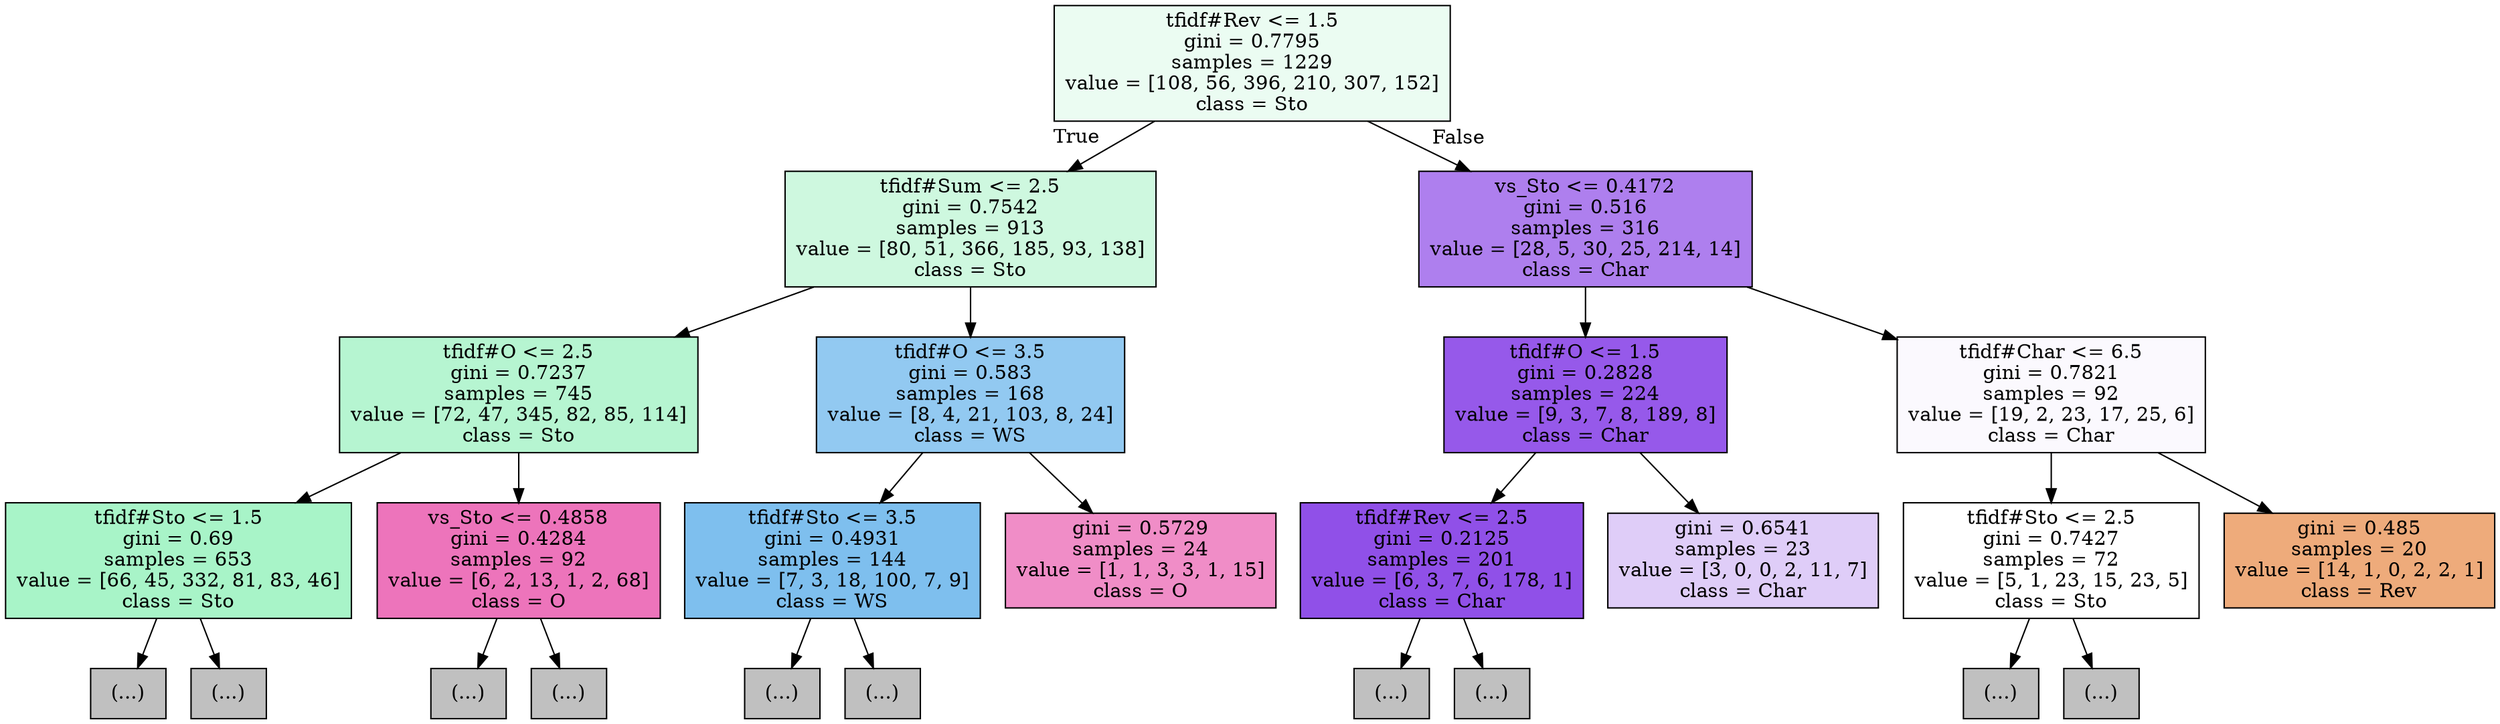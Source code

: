 digraph Tree {
node [shape=box, style="filled", color="black"] ;
0 [label="tfidf#Rev <= 1.5\ngini = 0.7795\nsamples = 1229\nvalue = [108, 56, 396, 210, 307, 152]\nclass = Sto", fillcolor="#39e58119"] ;
1 [label="tfidf#Sum <= 2.5\ngini = 0.7542\nsamples = 913\nvalue = [80, 51, 366, 185, 93, 138]\nclass = Sto", fillcolor="#39e5813f"] ;
0 -> 1 [labeldistance=2.5, labelangle=45, headlabel="True"] ;
2 [label="tfidf#O <= 2.5\ngini = 0.7237\nsamples = 745\nvalue = [72, 47, 345, 82, 85, 114]\nclass = Sto", fillcolor="#39e5815d"] ;
1 -> 2 ;
3 [label="tfidf#Sto <= 1.5\ngini = 0.69\nsamples = 653\nvalue = [66, 45, 332, 81, 83, 46]\nclass = Sto", fillcolor="#39e5816f"] ;
2 -> 3 ;
4 [label="(...)", fillcolor="#C0C0C0"] ;
3 -> 4 ;
51 [label="(...)", fillcolor="#C0C0C0"] ;
3 -> 51 ;
76 [label="vs_Sto <= 0.4858\ngini = 0.4284\nsamples = 92\nvalue = [6, 2, 13, 1, 2, 68]\nclass = O", fillcolor="#e5399db2"] ;
2 -> 76 ;
77 [label="(...)", fillcolor="#C0C0C0"] ;
76 -> 77 ;
82 [label="(...)", fillcolor="#C0C0C0"] ;
76 -> 82 ;
85 [label="tfidf#O <= 3.5\ngini = 0.583\nsamples = 168\nvalue = [8, 4, 21, 103, 8, 24]\nclass = WS", fillcolor="#399de58c"] ;
1 -> 85 ;
86 [label="tfidf#Sto <= 3.5\ngini = 0.4931\nsamples = 144\nvalue = [7, 3, 18, 100, 7, 9]\nclass = WS", fillcolor="#399de5a6"] ;
85 -> 86 ;
87 [label="(...)", fillcolor="#C0C0C0"] ;
86 -> 87 ;
98 [label="(...)", fillcolor="#C0C0C0"] ;
86 -> 98 ;
99 [label="gini = 0.5729\nsamples = 24\nvalue = [1, 1, 3, 3, 1, 15]\nclass = O", fillcolor="#e5399d92"] ;
85 -> 99 ;
100 [label="vs_Sto <= 0.4172\ngini = 0.516\nsamples = 316\nvalue = [28, 5, 30, 25, 214, 14]\nclass = Char", fillcolor="#8139e5a4"] ;
0 -> 100 [labeldistance=2.5, labelangle=-45, headlabel="False"] ;
101 [label="tfidf#O <= 1.5\ngini = 0.2828\nsamples = 224\nvalue = [9, 3, 7, 8, 189, 8]\nclass = Char", fillcolor="#8139e5d5"] ;
100 -> 101 ;
102 [label="tfidf#Rev <= 2.5\ngini = 0.2125\nsamples = 201\nvalue = [6, 3, 7, 6, 178, 1]\nclass = Char", fillcolor="#8139e5e1"] ;
101 -> 102 ;
103 [label="(...)", fillcolor="#C0C0C0"] ;
102 -> 103 ;
108 [label="(...)", fillcolor="#C0C0C0"] ;
102 -> 108 ;
115 [label="gini = 0.6541\nsamples = 23\nvalue = [3, 0, 0, 2, 11, 7]\nclass = Char", fillcolor="#8139e540"] ;
101 -> 115 ;
116 [label="tfidf#Char <= 6.5\ngini = 0.7821\nsamples = 92\nvalue = [19, 2, 23, 17, 25, 6]\nclass = Char", fillcolor="#8139e507"] ;
100 -> 116 ;
117 [label="tfidf#Sto <= 2.5\ngini = 0.7427\nsamples = 72\nvalue = [5, 1, 23, 15, 23, 5]\nclass = Sto", fillcolor="#39e58100"] ;
116 -> 117 ;
118 [label="(...)", fillcolor="#C0C0C0"] ;
117 -> 118 ;
121 [label="(...)", fillcolor="#C0C0C0"] ;
117 -> 121 ;
124 [label="gini = 0.485\nsamples = 20\nvalue = [14, 1, 0, 2, 2, 1]\nclass = Rev", fillcolor="#e58139aa"] ;
116 -> 124 ;
}